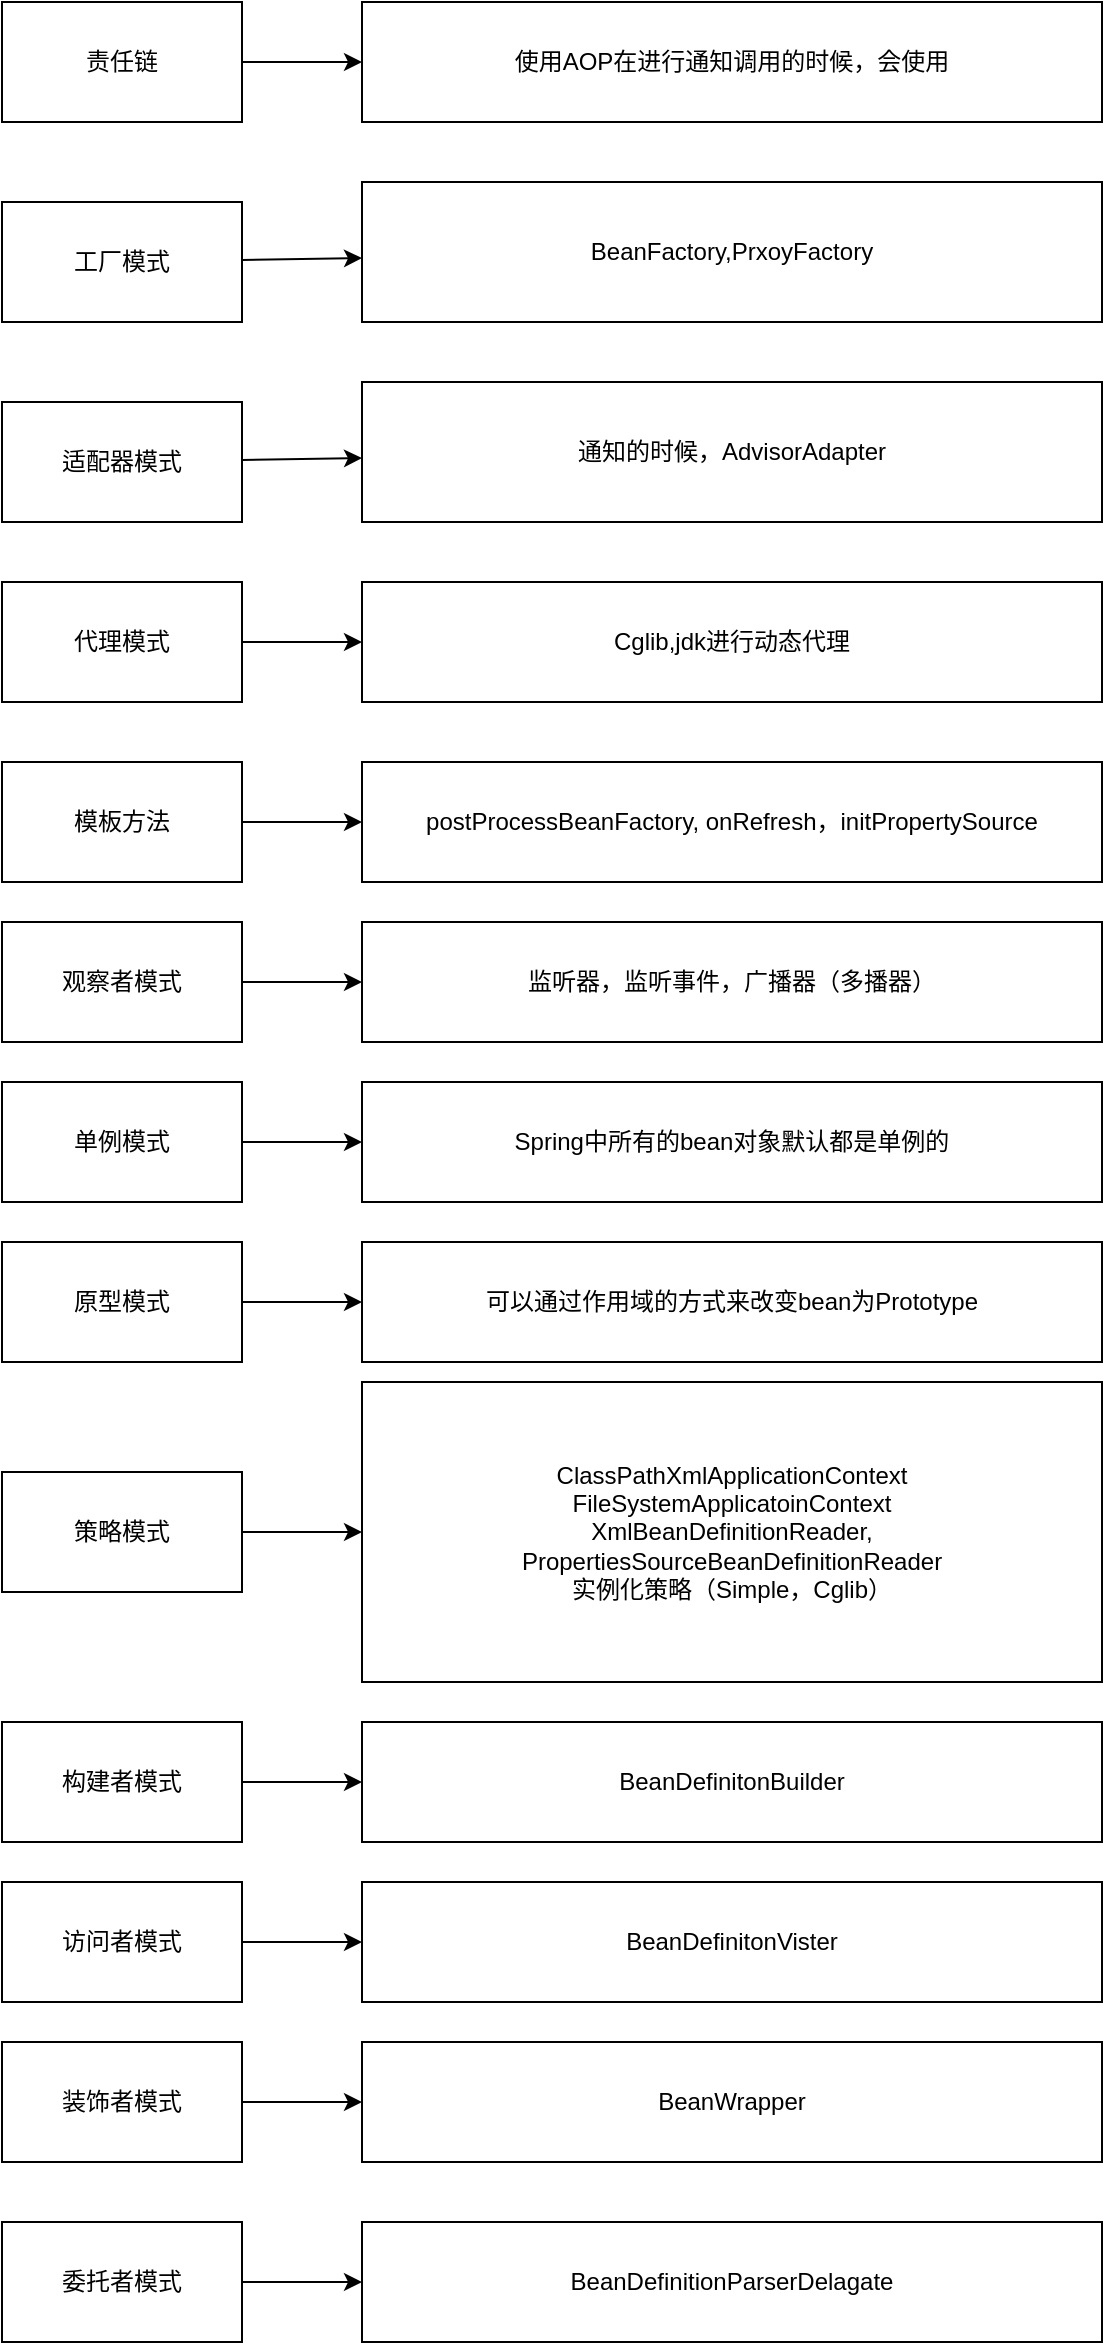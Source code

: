 <mxfile>
    <diagram id="kaHdS9PXPc2NR1JuZgr5" name="Page-1">
        <mxGraphModel dx="1151" dy="657" grid="1" gridSize="10" guides="1" tooltips="1" connect="1" arrows="1" fold="1" page="1" pageScale="1" pageWidth="10000000" pageHeight="10000000" math="0" shadow="0">
            <root>
                <mxCell id="0"/>
                <mxCell id="1" parent="0"/>
                <mxCell id="4" value="" style="edgeStyle=none;html=1;" edge="1" parent="1" source="2" target="3">
                    <mxGeometry relative="1" as="geometry"/>
                </mxCell>
                <mxCell id="2" value="责任链" style="whiteSpace=wrap;html=1;" vertex="1" parent="1">
                    <mxGeometry x="300" y="270" width="120" height="60" as="geometry"/>
                </mxCell>
                <mxCell id="3" value="使用AOP在进行通知调用的时候，会使用" style="whiteSpace=wrap;html=1;" vertex="1" parent="1">
                    <mxGeometry x="480" y="270" width="370" height="60" as="geometry"/>
                </mxCell>
                <mxCell id="7" value="" style="edgeStyle=none;html=1;" edge="1" parent="1" source="5" target="6">
                    <mxGeometry relative="1" as="geometry"/>
                </mxCell>
                <mxCell id="5" value="工厂模式" style="whiteSpace=wrap;html=1;" vertex="1" parent="1">
                    <mxGeometry x="300" y="370" width="120" height="60" as="geometry"/>
                </mxCell>
                <mxCell id="6" value="BeanFactory,PrxoyFactory" style="whiteSpace=wrap;html=1;" vertex="1" parent="1">
                    <mxGeometry x="480" y="360" width="370" height="70" as="geometry"/>
                </mxCell>
                <mxCell id="8" value="" style="edgeStyle=none;html=1;" edge="1" parent="1" source="9" target="10">
                    <mxGeometry relative="1" as="geometry"/>
                </mxCell>
                <mxCell id="9" value="适配器模式" style="whiteSpace=wrap;html=1;" vertex="1" parent="1">
                    <mxGeometry x="300" y="470" width="120" height="60" as="geometry"/>
                </mxCell>
                <mxCell id="10" value="通知的时候，AdvisorAdapter" style="whiteSpace=wrap;html=1;" vertex="1" parent="1">
                    <mxGeometry x="480" y="460" width="370" height="70" as="geometry"/>
                </mxCell>
                <mxCell id="13" value="" style="edgeStyle=none;html=1;" edge="1" parent="1" source="11" target="12">
                    <mxGeometry relative="1" as="geometry"/>
                </mxCell>
                <mxCell id="11" value="代理模式" style="whiteSpace=wrap;html=1;" vertex="1" parent="1">
                    <mxGeometry x="300" y="560" width="120" height="60" as="geometry"/>
                </mxCell>
                <mxCell id="12" value="Cglib,jdk进行动态代理" style="whiteSpace=wrap;html=1;" vertex="1" parent="1">
                    <mxGeometry x="480" y="560" width="370" height="60" as="geometry"/>
                </mxCell>
                <mxCell id="14" value="" style="edgeStyle=none;html=1;" edge="1" parent="1" source="15" target="16">
                    <mxGeometry relative="1" as="geometry"/>
                </mxCell>
                <mxCell id="15" value="模板方法" style="whiteSpace=wrap;html=1;" vertex="1" parent="1">
                    <mxGeometry x="300" y="650" width="120" height="60" as="geometry"/>
                </mxCell>
                <mxCell id="16" value="postProcessBeanFactory, onRefresh，initPropertySource" style="whiteSpace=wrap;html=1;" vertex="1" parent="1">
                    <mxGeometry x="480" y="650" width="370" height="60" as="geometry"/>
                </mxCell>
                <mxCell id="17" value="" style="edgeStyle=none;html=1;" edge="1" parent="1" source="18" target="19">
                    <mxGeometry relative="1" as="geometry"/>
                </mxCell>
                <mxCell id="18" value="观察者模式" style="whiteSpace=wrap;html=1;" vertex="1" parent="1">
                    <mxGeometry x="300" y="730" width="120" height="60" as="geometry"/>
                </mxCell>
                <mxCell id="19" value="监听器，监听事件，广播器（多播器）" style="whiteSpace=wrap;html=1;" vertex="1" parent="1">
                    <mxGeometry x="480" y="730" width="370" height="60" as="geometry"/>
                </mxCell>
                <mxCell id="20" value="" style="edgeStyle=none;html=1;" edge="1" parent="1" source="21" target="22">
                    <mxGeometry relative="1" as="geometry"/>
                </mxCell>
                <mxCell id="21" value="单例模式" style="whiteSpace=wrap;html=1;" vertex="1" parent="1">
                    <mxGeometry x="300" y="810" width="120" height="60" as="geometry"/>
                </mxCell>
                <mxCell id="22" value="Spring中所有的bean对象默认都是单例的" style="whiteSpace=wrap;html=1;" vertex="1" parent="1">
                    <mxGeometry x="480" y="810" width="370" height="60" as="geometry"/>
                </mxCell>
                <mxCell id="23" value="" style="edgeStyle=none;html=1;" edge="1" parent="1" source="24" target="25">
                    <mxGeometry relative="1" as="geometry"/>
                </mxCell>
                <mxCell id="24" value="原型模式" style="whiteSpace=wrap;html=1;" vertex="1" parent="1">
                    <mxGeometry x="300" y="890" width="120" height="60" as="geometry"/>
                </mxCell>
                <mxCell id="25" value="可以通过作用域的方式来改变bean为Prototype" style="whiteSpace=wrap;html=1;" vertex="1" parent="1">
                    <mxGeometry x="480" y="890" width="370" height="60" as="geometry"/>
                </mxCell>
                <mxCell id="26" value="" style="edgeStyle=none;html=1;" edge="1" parent="1" source="27" target="28">
                    <mxGeometry relative="1" as="geometry"/>
                </mxCell>
                <mxCell id="27" value="策略模式" style="whiteSpace=wrap;html=1;" vertex="1" parent="1">
                    <mxGeometry x="300" y="1005" width="120" height="60" as="geometry"/>
                </mxCell>
                <mxCell id="28" value="ClassPathXmlApplicationContext&lt;br&gt;FileSystemApplicatoinContext&lt;br&gt;XmlBeanDefinitionReader,&lt;br&gt;PropertiesSourceBeanDefinitionReader&lt;br&gt;实例化策略（Simple，Cglib）" style="whiteSpace=wrap;html=1;" vertex="1" parent="1">
                    <mxGeometry x="480" y="960" width="370" height="150" as="geometry"/>
                </mxCell>
                <mxCell id="29" value="" style="edgeStyle=none;html=1;" edge="1" parent="1" source="30" target="31">
                    <mxGeometry relative="1" as="geometry"/>
                </mxCell>
                <mxCell id="30" value="构建者模式" style="whiteSpace=wrap;html=1;" vertex="1" parent="1">
                    <mxGeometry x="300" y="1130" width="120" height="60" as="geometry"/>
                </mxCell>
                <mxCell id="31" value="BeanDefinitonBuilder" style="whiteSpace=wrap;html=1;" vertex="1" parent="1">
                    <mxGeometry x="480" y="1130" width="370" height="60" as="geometry"/>
                </mxCell>
                <mxCell id="32" value="" style="edgeStyle=none;html=1;" edge="1" parent="1" source="33" target="34">
                    <mxGeometry relative="1" as="geometry"/>
                </mxCell>
                <mxCell id="33" value="访问者模式" style="whiteSpace=wrap;html=1;" vertex="1" parent="1">
                    <mxGeometry x="300" y="1210" width="120" height="60" as="geometry"/>
                </mxCell>
                <mxCell id="34" value="BeanDefinitonVister" style="whiteSpace=wrap;html=1;" vertex="1" parent="1">
                    <mxGeometry x="480" y="1210" width="370" height="60" as="geometry"/>
                </mxCell>
                <mxCell id="35" value="" style="edgeStyle=none;html=1;" edge="1" parent="1" source="36" target="37">
                    <mxGeometry relative="1" as="geometry"/>
                </mxCell>
                <mxCell id="36" value="装饰者模式" style="whiteSpace=wrap;html=1;" vertex="1" parent="1">
                    <mxGeometry x="300" y="1290" width="120" height="60" as="geometry"/>
                </mxCell>
                <mxCell id="37" value="BeanWrapper" style="whiteSpace=wrap;html=1;" vertex="1" parent="1">
                    <mxGeometry x="480" y="1290" width="370" height="60" as="geometry"/>
                </mxCell>
                <mxCell id="38" value="" style="edgeStyle=none;html=1;" edge="1" parent="1" source="39" target="40">
                    <mxGeometry relative="1" as="geometry"/>
                </mxCell>
                <mxCell id="39" value="委托者模式" style="whiteSpace=wrap;html=1;" vertex="1" parent="1">
                    <mxGeometry x="300" y="1380" width="120" height="60" as="geometry"/>
                </mxCell>
                <mxCell id="40" value="BeanDefinitionParserDelagate" style="whiteSpace=wrap;html=1;" vertex="1" parent="1">
                    <mxGeometry x="480" y="1380" width="370" height="60" as="geometry"/>
                </mxCell>
            </root>
        </mxGraphModel>
    </diagram>
</mxfile>